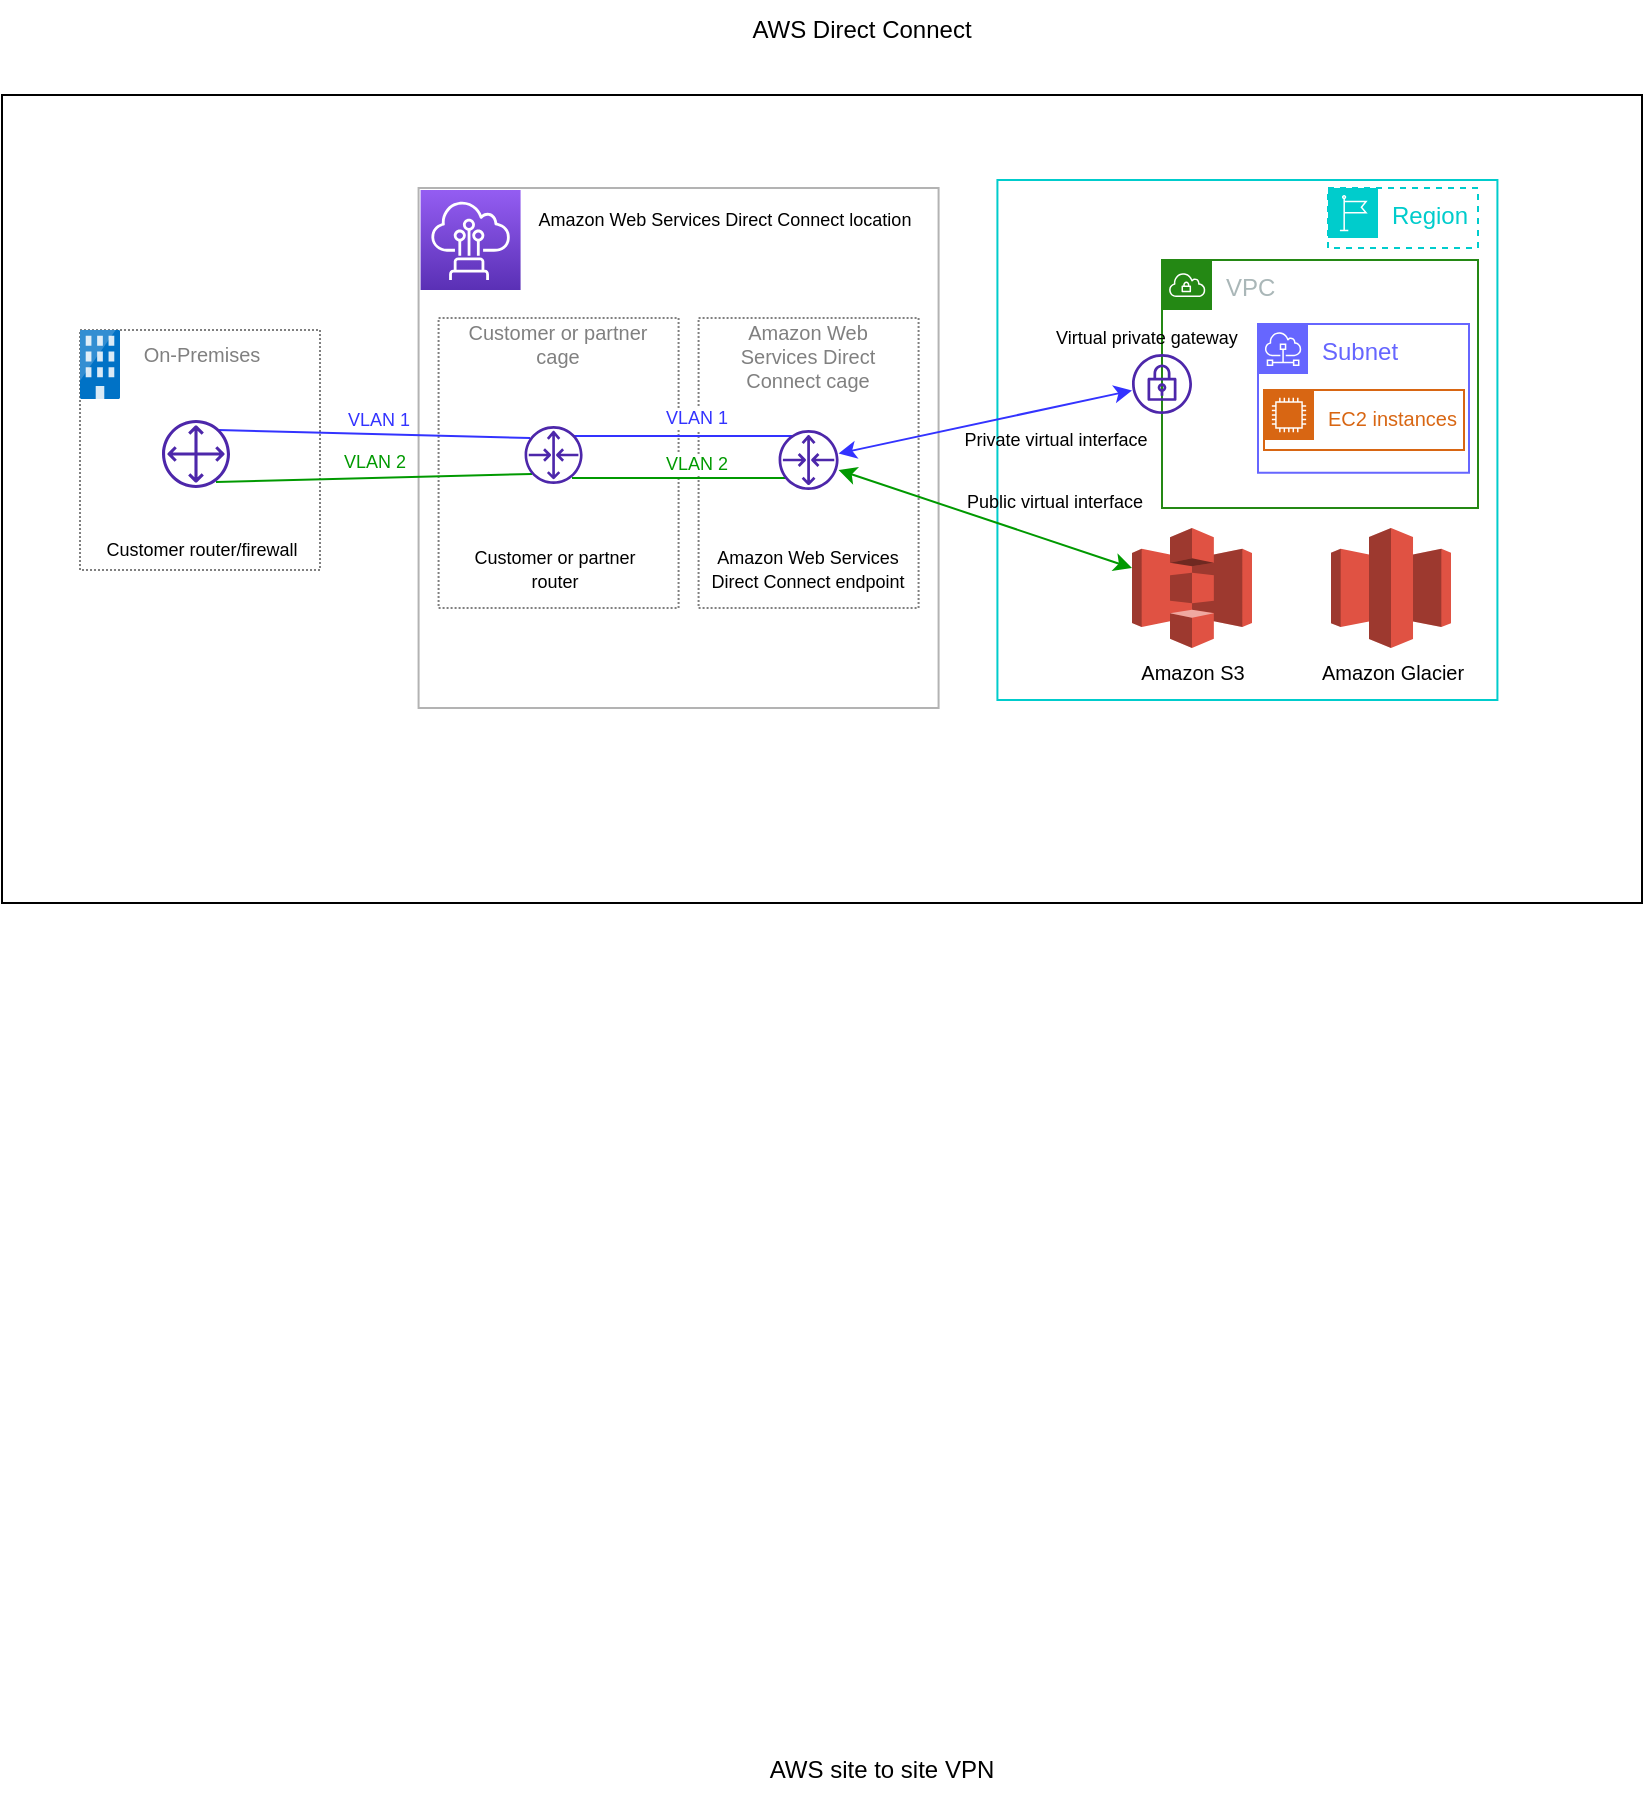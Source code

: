 <mxfile version="24.5.4" type="github">
  <diagram name="Page-1" id="LA2WkR0tfzE7qU1y7PFE">
    <mxGraphModel dx="1023" dy="713" grid="1" gridSize="10" guides="1" tooltips="1" connect="1" arrows="1" fold="1" page="1" pageScale="1" pageWidth="1100" pageHeight="850" math="0" shadow="0">
      <root>
        <mxCell id="0" />
        <mxCell id="1" parent="0" />
        <mxCell id="IF2rSCCc0a-wimpDH_Pb-1" value="AWS Direct Connect" style="text;strokeColor=none;align=center;fillColor=none;html=1;verticalAlign=middle;whiteSpace=wrap;rounded=0;" vertex="1" parent="1">
          <mxGeometry x="470" y="20" width="160" height="30" as="geometry" />
        </mxCell>
        <mxCell id="IF2rSCCc0a-wimpDH_Pb-2" value="AWS site to site VPN" style="text;strokeColor=none;align=center;fillColor=none;html=1;verticalAlign=middle;whiteSpace=wrap;rounded=0;" vertex="1" parent="1">
          <mxGeometry x="480" y="890" width="160" height="30" as="geometry" />
        </mxCell>
        <mxCell id="IF2rSCCc0a-wimpDH_Pb-25" value="" style="whiteSpace=wrap;html=1;strokeColor=default;" vertex="1" parent="1">
          <mxGeometry x="120" y="67.5" width="820" height="404" as="geometry" />
        </mxCell>
        <mxCell id="IF2rSCCc0a-wimpDH_Pb-26" value="" style="whiteSpace=wrap;html=1;aspect=fixed;dashed=1;strokeColor=#808080;dashPattern=1 1;" vertex="1" parent="1">
          <mxGeometry x="159" y="185" width="120" height="120" as="geometry" />
        </mxCell>
        <mxCell id="IF2rSCCc0a-wimpDH_Pb-27" value="" style="whiteSpace=wrap;html=1;strokeColor=#B3B3B3;" vertex="1" parent="1">
          <mxGeometry x="328.29" y="114" width="260" height="260" as="geometry" />
        </mxCell>
        <mxCell id="IF2rSCCc0a-wimpDH_Pb-28" value="&lt;p style=&quot;line-height: 1.2;&quot;&gt;&lt;br&gt;&lt;/p&gt;" style="whiteSpace=wrap;html=1;strokeColor=#808080;dashed=1;dashPattern=1 1;" vertex="1" parent="1">
          <mxGeometry x="338.29" y="179" width="120" height="145" as="geometry" />
        </mxCell>
        <mxCell id="IF2rSCCc0a-wimpDH_Pb-29" value="" style="whiteSpace=wrap;html=1;strokeColor=#808080;dashed=1;dashPattern=1 1;" vertex="1" parent="1">
          <mxGeometry x="468.29" y="179" width="110" height="145" as="geometry" />
        </mxCell>
        <mxCell id="IF2rSCCc0a-wimpDH_Pb-30" value="" style="whiteSpace=wrap;html=1;strokeColor=#00CCCC;" vertex="1" parent="1">
          <mxGeometry x="617.71" y="110" width="250" height="260" as="geometry" />
        </mxCell>
        <mxCell id="IF2rSCCc0a-wimpDH_Pb-31" style="edgeStyle=orthogonalEdgeStyle;rounded=0;orthogonalLoop=1;jettySize=auto;html=1;exitX=0.5;exitY=1;exitDx=0;exitDy=0;fontSize=9;fontColor=#000000;strokeColor=#009900;" edge="1" parent="1" source="IF2rSCCc0a-wimpDH_Pb-33" target="IF2rSCCc0a-wimpDH_Pb-33">
          <mxGeometry relative="1" as="geometry" />
        </mxCell>
        <mxCell id="IF2rSCCc0a-wimpDH_Pb-32" value="&lt;font color=&quot;#6666ff&quot;&gt;Subnet&lt;/font&gt;" style="sketch=0;outlineConnect=0;gradientColor=none;html=1;whiteSpace=wrap;fontSize=12;fontStyle=0;shape=mxgraph.aws4.group;grIcon=mxgraph.aws4.group_subnet;strokeColor=#6666FF;fillColor=#FFFFFF;verticalAlign=top;align=left;spacingLeft=30;fontColor=#879196;dashed=0;" vertex="1" parent="1">
          <mxGeometry x="748" y="182" width="105.5" height="74.33" as="geometry" />
        </mxCell>
        <mxCell id="IF2rSCCc0a-wimpDH_Pb-33" value="&lt;font style=&quot;font-size: 10px;&quot;&gt;EC2 instances&lt;/font&gt;" style="points=[[0,0],[0.25,0],[0.5,0],[0.75,0],[1,0],[1,0.25],[1,0.5],[1,0.75],[1,1],[0.75,1],[0.5,1],[0.25,1],[0,1],[0,0.75],[0,0.5],[0,0.25]];outlineConnect=0;gradientColor=none;html=1;whiteSpace=wrap;fontSize=12;fontStyle=0;container=1;pointerEvents=0;collapsible=0;recursiveResize=0;shape=mxgraph.aws4.group;grIcon=mxgraph.aws4.group_ec2_instance_contents;strokeColor=#D86613;fillColor=none;verticalAlign=top;align=left;spacingLeft=30;fontColor=#D86613;dashed=0;" vertex="1" parent="1">
          <mxGeometry x="751" y="215" width="100" height="30" as="geometry" />
        </mxCell>
        <mxCell id="IF2rSCCc0a-wimpDH_Pb-34" value="Amazon Glacier" style="outlineConnect=0;dashed=0;verticalLabelPosition=bottom;verticalAlign=top;align=center;html=1;shape=mxgraph.aws3.glacier;fillColor=#E05243;gradientColor=none;fontSize=10;strokeColor=#00CC00;rotation=0;" vertex="1" parent="1">
          <mxGeometry x="784.5" y="284" width="60" height="60" as="geometry" />
        </mxCell>
        <mxCell id="IF2rSCCc0a-wimpDH_Pb-35" value="Amazon S3" style="outlineConnect=0;dashed=0;verticalLabelPosition=bottom;verticalAlign=top;align=center;html=1;shape=mxgraph.aws3.s3;fillColor=#E05243;gradientColor=none;fontSize=10;strokeColor=#00CC00;" vertex="1" parent="1">
          <mxGeometry x="685" y="284" width="60" height="60" as="geometry" />
        </mxCell>
        <mxCell id="IF2rSCCc0a-wimpDH_Pb-36" value="&lt;font color=&quot;#00cccc&quot;&gt;Region&lt;/font&gt;" style="sketch=0;outlineConnect=0;gradientColor=none;html=1;whiteSpace=wrap;fontSize=12;fontStyle=0;shape=mxgraph.aws4.group;grIcon=mxgraph.aws4.group_region;strokeColor=#00CCCC;fillColor=none;verticalAlign=top;align=left;spacingLeft=30;fontColor=#B6BABF;dashed=1;" vertex="1" parent="1">
          <mxGeometry x="783" y="114" width="75" height="30" as="geometry" />
        </mxCell>
        <mxCell id="IF2rSCCc0a-wimpDH_Pb-37" value="" style="endArrow=none;html=1;rounded=0;fontSize=10;fontColor=#007FFF;strokeColor=#3333FF;" edge="1" parent="1">
          <mxGeometry width="50" height="50" relative="1" as="geometry">
            <mxPoint x="384" y="239" as="sourcePoint" />
            <mxPoint x="228" y="235" as="targetPoint" />
          </mxGeometry>
        </mxCell>
        <mxCell id="IF2rSCCc0a-wimpDH_Pb-38" value="&lt;font color=&quot;#3333ff&quot;&gt;VLAN 1&lt;/font&gt;" style="edgeLabel;html=1;align=center;verticalAlign=middle;resizable=0;points=[];fontSize=9;fontColor=#808080;labelBackgroundColor=none;" vertex="1" connectable="0" parent="IF2rSCCc0a-wimpDH_Pb-37">
          <mxGeometry x="0.082" relative="1" as="geometry">
            <mxPoint x="8" y="-7" as="offset" />
          </mxGeometry>
        </mxCell>
        <mxCell id="IF2rSCCc0a-wimpDH_Pb-39" value="" style="endArrow=none;html=1;rounded=0;fontSize=10;fontColor=#6666FF;strokeColor=#009900;" edge="1" parent="1">
          <mxGeometry width="50" height="50" relative="1" as="geometry">
            <mxPoint x="227" y="261" as="sourcePoint" />
            <mxPoint x="385" y="257" as="targetPoint" />
          </mxGeometry>
        </mxCell>
        <mxCell id="IF2rSCCc0a-wimpDH_Pb-40" value="&lt;font color=&quot;#009900&quot;&gt;VLAN 2&lt;/font&gt;" style="edgeLabel;html=1;align=center;verticalAlign=middle;resizable=0;points=[];fontSize=9;fontColor=#808080;labelBackgroundColor=none;" vertex="1" connectable="0" parent="IF2rSCCc0a-wimpDH_Pb-39">
          <mxGeometry x="-0.064" relative="1" as="geometry">
            <mxPoint x="5" y="-8" as="offset" />
          </mxGeometry>
        </mxCell>
        <mxCell id="IF2rSCCc0a-wimpDH_Pb-41" value="" style="endArrow=none;html=1;rounded=0;fontSize=10;fontColor=#007FFF;strokeColor=#3333FF;anchorPointDirection=0;snapToPoint=1;" edge="1" parent="1">
          <mxGeometry width="50" height="50" relative="1" as="geometry">
            <mxPoint x="515" y="238" as="sourcePoint" />
            <mxPoint x="406" y="238" as="targetPoint" />
            <Array as="points">
              <mxPoint x="450" y="238" />
            </Array>
          </mxGeometry>
        </mxCell>
        <mxCell id="IF2rSCCc0a-wimpDH_Pb-42" value="&lt;font color=&quot;#3333ff&quot;&gt;VLAN 1&lt;/font&gt;" style="edgeLabel;html=1;align=left;verticalAlign=middle;resizable=0;points=[];fontSize=9;fontColor=#009900;" vertex="1" connectable="0" parent="IF2rSCCc0a-wimpDH_Pb-41">
          <mxGeometry x="0.102" relative="1" as="geometry">
            <mxPoint x="-5" y="-9" as="offset" />
          </mxGeometry>
        </mxCell>
        <mxCell id="IF2rSCCc0a-wimpDH_Pb-43" value="" style="endArrow=classic;startArrow=classic;html=1;rounded=0;fontSize=10;fontColor=#6666FF;strokeColor=#3333FF;" edge="1" parent="1" source="IF2rSCCc0a-wimpDH_Pb-58" target="IF2rSCCc0a-wimpDH_Pb-61">
          <mxGeometry width="50" height="50" relative="1" as="geometry">
            <mxPoint x="526.07" y="238.22" as="sourcePoint" />
            <mxPoint x="676.97" y="218.441" as="targetPoint" />
          </mxGeometry>
        </mxCell>
        <mxCell id="IF2rSCCc0a-wimpDH_Pb-44" value="" style="endArrow=classic;startArrow=classic;html=1;rounded=0;fontSize=10;fontColor=#6666FF;strokeColor=#009900;" edge="1" parent="1" source="IF2rSCCc0a-wimpDH_Pb-58" target="IF2rSCCc0a-wimpDH_Pb-35">
          <mxGeometry width="50" height="50" relative="1" as="geometry">
            <mxPoint x="526.07" y="263.78" as="sourcePoint" />
            <mxPoint x="651.97" y="227.865" as="targetPoint" />
          </mxGeometry>
        </mxCell>
        <mxCell id="IF2rSCCc0a-wimpDH_Pb-45" value="&lt;font color=&quot;#808080&quot;&gt;On-Premises&lt;/font&gt;" style="rounded=0;whiteSpace=wrap;html=1;fontSize=10;fontColor=#6666FF;strokeColor=none;" vertex="1" parent="1">
          <mxGeometry x="188.13" y="191.83" width="63.75" height="10" as="geometry" />
        </mxCell>
        <mxCell id="IF2rSCCc0a-wimpDH_Pb-46" value="&lt;font color=&quot;#000000&quot; style=&quot;font-size: 9px;&quot;&gt;Customer router/firewall&lt;/font&gt;" style="rounded=0;whiteSpace=wrap;html=1;fontSize=10;fontColor=#6666FF;strokeColor=none;strokeWidth=0;" vertex="1" parent="1">
          <mxGeometry x="170" y="284" width="100" height="19" as="geometry" />
        </mxCell>
        <mxCell id="IF2rSCCc0a-wimpDH_Pb-47" value="&lt;font color=&quot;#808080&quot;&gt;Customer or partner cage&lt;/font&gt;" style="rounded=0;whiteSpace=wrap;html=1;fontSize=10;fontColor=#6666FF;strokeColor=none;" vertex="1" parent="1">
          <mxGeometry x="343.29" y="181.83" width="110" height="20" as="geometry" />
        </mxCell>
        <mxCell id="IF2rSCCc0a-wimpDH_Pb-48" value="&lt;font color=&quot;#808080&quot;&gt;Amazon Web Services Direct Connect cage&lt;/font&gt;" style="rounded=0;whiteSpace=wrap;html=1;fontSize=10;fontColor=#6666FF;strokeColor=none;" vertex="1" parent="1">
          <mxGeometry x="478.29" y="181.83" width="90" height="32.17" as="geometry" />
        </mxCell>
        <mxCell id="IF2rSCCc0a-wimpDH_Pb-49" value="&lt;font color=&quot;#000000&quot; style=&quot;font-size: 9px;&quot;&gt;Customer or partner router&lt;/font&gt;" style="rounded=0;whiteSpace=wrap;html=1;fontSize=10;fontColor=#6666FF;strokeColor=none;strokeWidth=0;" vertex="1" parent="1">
          <mxGeometry x="343.29" y="294" width="106.71" height="19" as="geometry" />
        </mxCell>
        <mxCell id="IF2rSCCc0a-wimpDH_Pb-50" value="&lt;font color=&quot;#000000&quot; style=&quot;font-size: 9px;&quot;&gt;Amazon Web Services Direct Connect endpoint&lt;/font&gt;" style="rounded=0;whiteSpace=wrap;html=1;fontSize=10;fontColor=#6666FF;strokeColor=none;strokeWidth=0;" vertex="1" parent="1">
          <mxGeometry x="473.29" y="294" width="100" height="19" as="geometry" />
        </mxCell>
        <mxCell id="IF2rSCCc0a-wimpDH_Pb-51" value="&lt;font color=&quot;#000000&quot; style=&quot;font-size: 9px;&quot;&gt;Amazon Web Services Direct Connect location&lt;/font&gt;" style="rounded=0;whiteSpace=wrap;html=1;fontSize=10;fontColor=#6666FF;strokeColor=none;strokeWidth=0;" vertex="1" parent="1">
          <mxGeometry x="384.29" y="119.5" width="195" height="19" as="geometry" />
        </mxCell>
        <mxCell id="IF2rSCCc0a-wimpDH_Pb-52" value="&lt;font color=&quot;#000000&quot; style=&quot;font-size: 9px;&quot;&gt;Private virtual interface&lt;/font&gt;" style="rounded=0;whiteSpace=wrap;html=1;fontSize=10;fontColor=#6666FF;strokeColor=none;strokeWidth=0;fillColor=none;" vertex="1" parent="1">
          <mxGeometry x="597" y="233" width="100" height="11.5" as="geometry" />
        </mxCell>
        <mxCell id="IF2rSCCc0a-wimpDH_Pb-53" value="&lt;font color=&quot;#000000&quot; style=&quot;font-size: 9px;&quot;&gt;Public virtual interface&lt;/font&gt;" style="rounded=0;whiteSpace=wrap;html=1;fontSize=10;fontColor=#6666FF;strokeColor=none;strokeWidth=0;fillColor=none;" vertex="1" parent="1">
          <mxGeometry x="594" y="260" width="105" height="19" as="geometry" />
        </mxCell>
        <mxCell id="IF2rSCCc0a-wimpDH_Pb-54" value="VPC" style="points=[[0,0],[0.25,0],[0.5,0],[0.75,0],[1,0],[1,0.25],[1,0.5],[1,0.75],[1,1],[0.75,1],[0.5,1],[0.25,1],[0,1],[0,0.75],[0,0.5],[0,0.25]];outlineConnect=0;gradientColor=none;html=1;whiteSpace=wrap;fontSize=12;fontStyle=0;container=1;pointerEvents=0;collapsible=0;recursiveResize=0;shape=mxgraph.aws4.group;grIcon=mxgraph.aws4.group_vpc;strokeColor=#248814;fillColor=none;verticalAlign=top;align=left;spacingLeft=30;fontColor=#AAB7B8;dashed=0;" vertex="1" parent="1">
          <mxGeometry x="700" y="150" width="158" height="124" as="geometry" />
        </mxCell>
        <mxCell id="IF2rSCCc0a-wimpDH_Pb-55" value="" style="endArrow=none;html=1;rounded=0;fontSize=10;fontColor=#007FFF;strokeColor=#009900; snapToPoint=0;" edge="1" parent="1">
          <mxGeometry width="50" height="50" relative="1" as="geometry">
            <mxPoint x="512" y="259" as="sourcePoint" />
            <mxPoint x="405" y="259" as="targetPoint" />
            <Array as="points">
              <mxPoint x="443" y="259" />
            </Array>
          </mxGeometry>
        </mxCell>
        <mxCell id="IF2rSCCc0a-wimpDH_Pb-56" value="&lt;font&gt;VLAN 2&lt;/font&gt;" style="edgeLabel;html=1;align=left;verticalAlign=middle;resizable=0;points=[];fontSize=9;fontColor=#009900;" vertex="1" connectable="0" parent="IF2rSCCc0a-wimpDH_Pb-55">
          <mxGeometry x="0.102" relative="1" as="geometry">
            <mxPoint x="-3" y="-7" as="offset" />
          </mxGeometry>
        </mxCell>
        <mxCell id="IF2rSCCc0a-wimpDH_Pb-57" value="" style="sketch=0;aspect=fixed;html=1;points=[];align=center;image;fontSize=12;image=img/lib/mscae/Exchange_On_premises_Access.svg;labelBackgroundColor=none;fontColor=#009900;" vertex="1" parent="1">
          <mxGeometry x="159" y="185" width="20" height="34.48" as="geometry" />
        </mxCell>
        <mxCell id="IF2rSCCc0a-wimpDH_Pb-58" value="" style="sketch=0;outlineConnect=0;fontColor=#232F3E;gradientColor=none;fillColor=#4D27AA;strokeColor=none;dashed=0;verticalLabelPosition=bottom;verticalAlign=top;align=center;html=1;fontSize=12;fontStyle=0;aspect=fixed;shape=mxgraph.aws4.router;points=[];" vertex="1" parent="1">
          <mxGeometry x="508.29" y="235" width="30" height="30" as="geometry" />
        </mxCell>
        <mxCell id="IF2rSCCc0a-wimpDH_Pb-59" value="" style="sketch=0;outlineConnect=0;fontColor=#232F3E;gradientColor=none;fillColor=#4D27AA;strokeColor=none;dashed=0;verticalLabelPosition=bottom;verticalAlign=top;align=center;html=1;fontSize=12;fontStyle=0;aspect=fixed;pointerEvents=1;shape=mxgraph.aws4.router;snapToPoint=1;" vertex="1" parent="1">
          <mxGeometry x="381.29" y="233" width="29" height="29" as="geometry" />
        </mxCell>
        <mxCell id="IF2rSCCc0a-wimpDH_Pb-60" value="" style="sketch=0;outlineConnect=0;fontColor=#232F3E;gradientColor=none;fillColor=#4D27AA;strokeColor=none;dashed=0;verticalLabelPosition=bottom;verticalAlign=top;align=center;html=1;fontSize=12;fontStyle=0;aspect=fixed;pointerEvents=1;shape=mxgraph.aws4.customer_gateway;" vertex="1" parent="1">
          <mxGeometry x="200" y="230" width="34" height="34" as="geometry" />
        </mxCell>
        <mxCell id="IF2rSCCc0a-wimpDH_Pb-61" value="" style="sketch=0;outlineConnect=0;fontColor=#232F3E;gradientColor=none;fillColor=#4D27AA;strokeColor=none;dashed=0;verticalLabelPosition=bottom;verticalAlign=top;align=center;html=1;fontSize=12;fontStyle=0;aspect=fixed;pointerEvents=1;shape=mxgraph.aws4.vpn_gateway;points=[];" vertex="1" parent="1">
          <mxGeometry x="685" y="197" width="30" height="30" as="geometry" />
        </mxCell>
        <mxCell id="IF2rSCCc0a-wimpDH_Pb-62" value="&lt;font color=&quot;#000000&quot; style=&quot;font-size: 9px;&quot;&gt;Virtual private gateway&lt;/font&gt;" style="rounded=0;whiteSpace=wrap;html=1;fontSize=10;fontColor=#6666FF;strokeColor=none;strokeWidth=0;fillColor=none;" vertex="1" parent="1">
          <mxGeometry x="640" y="178" width="105" height="19" as="geometry" />
        </mxCell>
        <mxCell id="IF2rSCCc0a-wimpDH_Pb-63" value="" style="sketch=0;points=[[0,0,0],[0.25,0,0],[0.5,0,0],[0.75,0,0],[1,0,0],[0,1,0],[0.25,1,0],[0.5,1,0],[0.75,1,0],[1,1,0],[0,0.25,0],[0,0.5,0],[0,0.75,0],[1,0.25,0],[1,0.5,0],[1,0.75,0]];outlineConnect=0;fontColor=#232F3E;gradientColor=#945DF2;gradientDirection=north;fillColor=#5A30B5;strokeColor=#ffffff;dashed=0;verticalLabelPosition=bottom;verticalAlign=top;align=center;html=1;fontSize=12;fontStyle=0;aspect=fixed;shape=mxgraph.aws4.resourceIcon;resIcon=mxgraph.aws4.direct_connect;" vertex="1" parent="1">
          <mxGeometry x="329.29" y="115" width="50" height="50" as="geometry" />
        </mxCell>
      </root>
    </mxGraphModel>
  </diagram>
</mxfile>
